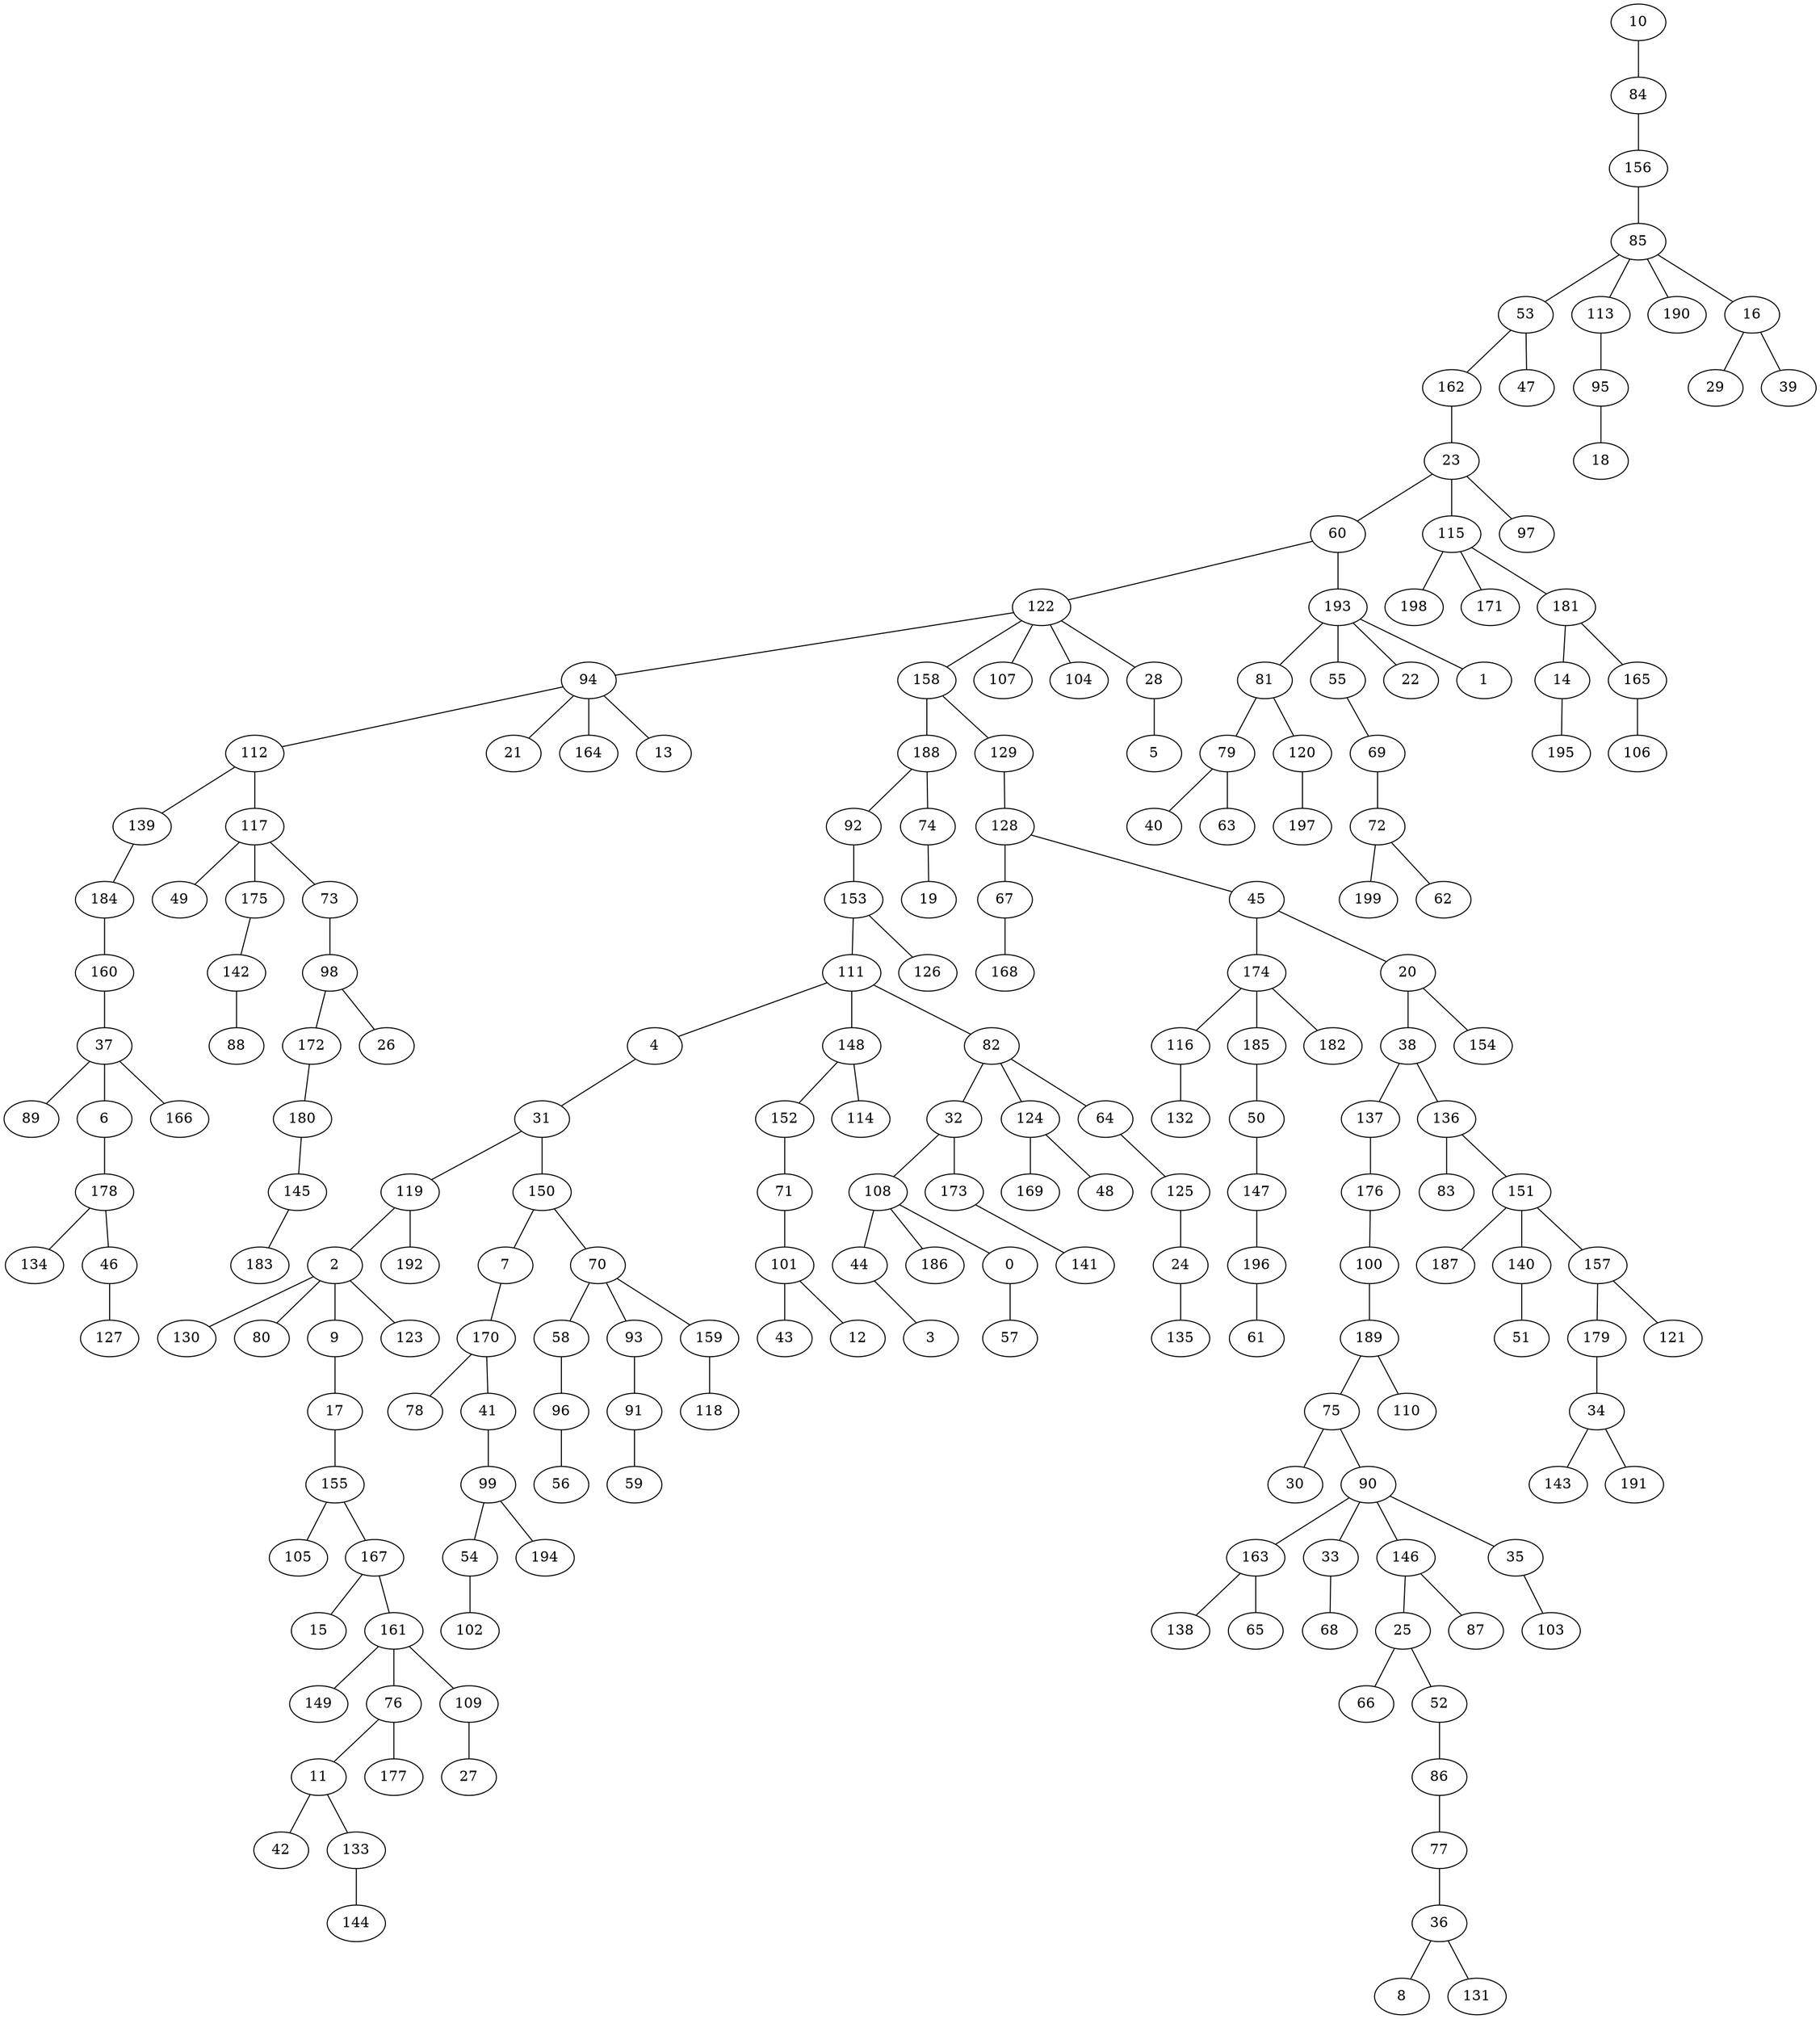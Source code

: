 graph grafoErdos_Renyi_200_1020_Prim  {
10;
84;
156;
85;
53;
162;
113;
95;
18;
23;
60;
122;
94;
112;
21;
158;
188;
92;
153;
111;
4;
126;
31;
119;
2;
192;
130;
139;
184;
190;
129;
128;
67;
45;
174;
20;
38;
137;
176;
100;
115;
198;
171;
189;
148;
107;
164;
82;
32;
108;
44;
186;
0;
168;
136;
83;
75;
30;
90;
163;
33;
68;
146;
25;
66;
52;
86;
77;
36;
8;
131;
138;
87;
181;
14;
150;
7;
170;
78;
70;
58;
93;
193;
81;
79;
55;
69;
72;
199;
40;
22;
120;
63;
117;
49;
175;
73;
116;
132;
1;
152;
71;
101;
43;
57;
151;
187;
140;
157;
179;
34;
143;
185;
50;
98;
172;
180;
145;
183;
142;
41;
124;
169;
48;
80;
165;
106;
104;
160;
37;
64;
125;
24;
135;
91;
59;
88;
26;
89;
13;
9;
17;
155;
105;
167;
15;
161;
149;
76;
11;
42;
133;
177;
99;
54;
194;
102;
147;
196;
35;
173;
141;
159;
118;
65;
110;
197;
109;
27;
28;
5;
61;
144;
195;
6;
191;
96;
56;
97;
12;
166;
62;
16;
29;
39;
154;
114;
178;
134;
46;
127;
3;
121;
123;
103;
74;
47;
19;
51;
182;
10 -- 84;
84 -- 156;
156 -- 85;
85 -- 53;
53 -- 162;
85 -- 113;
113 -- 95;
95 -- 18;
162 -- 23;
23 -- 60;
60 -- 122;
122 -- 94;
94 -- 112;
94 -- 21;
122 -- 158;
158 -- 188;
188 -- 92;
92 -- 153;
153 -- 111;
111 -- 4;
153 -- 126;
4 -- 31;
31 -- 119;
119 -- 2;
119 -- 192;
2 -- 130;
112 -- 139;
139 -- 184;
85 -- 190;
158 -- 129;
129 -- 128;
128 -- 67;
128 -- 45;
45 -- 174;
45 -- 20;
20 -- 38;
38 -- 137;
137 -- 176;
176 -- 100;
23 -- 115;
115 -- 198;
115 -- 171;
100 -- 189;
111 -- 148;
122 -- 107;
94 -- 164;
111 -- 82;
82 -- 32;
32 -- 108;
108 -- 44;
108 -- 186;
108 -- 0;
67 -- 168;
38 -- 136;
136 -- 83;
189 -- 75;
75 -- 30;
75 -- 90;
90 -- 163;
90 -- 33;
33 -- 68;
90 -- 146;
146 -- 25;
25 -- 66;
25 -- 52;
52 -- 86;
86 -- 77;
77 -- 36;
36 -- 8;
36 -- 131;
163 -- 138;
146 -- 87;
115 -- 181;
181 -- 14;
31 -- 150;
150 -- 7;
7 -- 170;
170 -- 78;
150 -- 70;
70 -- 58;
70 -- 93;
60 -- 193;
193 -- 81;
81 -- 79;
193 -- 55;
55 -- 69;
69 -- 72;
72 -- 199;
79 -- 40;
193 -- 22;
81 -- 120;
79 -- 63;
112 -- 117;
117 -- 49;
117 -- 175;
117 -- 73;
174 -- 116;
116 -- 132;
193 -- 1;
148 -- 152;
152 -- 71;
71 -- 101;
101 -- 43;
0 -- 57;
136 -- 151;
151 -- 187;
151 -- 140;
151 -- 157;
157 -- 179;
179 -- 34;
34 -- 143;
174 -- 185;
185 -- 50;
73 -- 98;
98 -- 172;
172 -- 180;
180 -- 145;
145 -- 183;
175 -- 142;
170 -- 41;
82 -- 124;
124 -- 169;
124 -- 48;
2 -- 80;
181 -- 165;
165 -- 106;
122 -- 104;
184 -- 160;
160 -- 37;
82 -- 64;
64 -- 125;
125 -- 24;
24 -- 135;
93 -- 91;
91 -- 59;
142 -- 88;
98 -- 26;
37 -- 89;
94 -- 13;
2 -- 9;
9 -- 17;
17 -- 155;
155 -- 105;
155 -- 167;
167 -- 15;
167 -- 161;
161 -- 149;
161 -- 76;
76 -- 11;
11 -- 42;
11 -- 133;
76 -- 177;
41 -- 99;
99 -- 54;
99 -- 194;
54 -- 102;
50 -- 147;
147 -- 196;
90 -- 35;
32 -- 173;
173 -- 141;
70 -- 159;
159 -- 118;
163 -- 65;
189 -- 110;
120 -- 197;
161 -- 109;
109 -- 27;
122 -- 28;
28 -- 5;
196 -- 61;
133 -- 144;
14 -- 195;
37 -- 6;
34 -- 191;
58 -- 96;
96 -- 56;
23 -- 97;
101 -- 12;
37 -- 166;
72 -- 62;
85 -- 16;
16 -- 29;
16 -- 39;
20 -- 154;
148 -- 114;
6 -- 178;
178 -- 134;
178 -- 46;
46 -- 127;
44 -- 3;
157 -- 121;
2 -- 123;
35 -- 103;
188 -- 74;
53 -- 47;
74 -- 19;
140 -- 51;
174 -- 182;
}